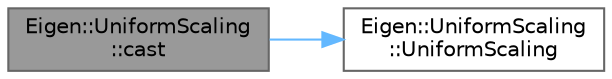 digraph "Eigen::UniformScaling::cast"
{
 // LATEX_PDF_SIZE
  bgcolor="transparent";
  edge [fontname=Helvetica,fontsize=10,labelfontname=Helvetica,labelfontsize=10];
  node [fontname=Helvetica,fontsize=10,shape=box,height=0.2,width=0.4];
  rankdir="LR";
  Node1 [id="Node000001",label="Eigen::UniformScaling\l::cast",height=0.2,width=0.4,color="gray40", fillcolor="grey60", style="filled", fontcolor="black",tooltip=" "];
  Node1 -> Node2 [id="edge2_Node000001_Node000002",color="steelblue1",style="solid",tooltip=" "];
  Node2 [id="Node000002",label="Eigen::UniformScaling\l::UniformScaling",height=0.2,width=0.4,color="grey40", fillcolor="white", style="filled",URL="$class_eigen_1_1_uniform_scaling.html#ab17e233af501c69ff47c0dd16f43cc39",tooltip=" "];
}
